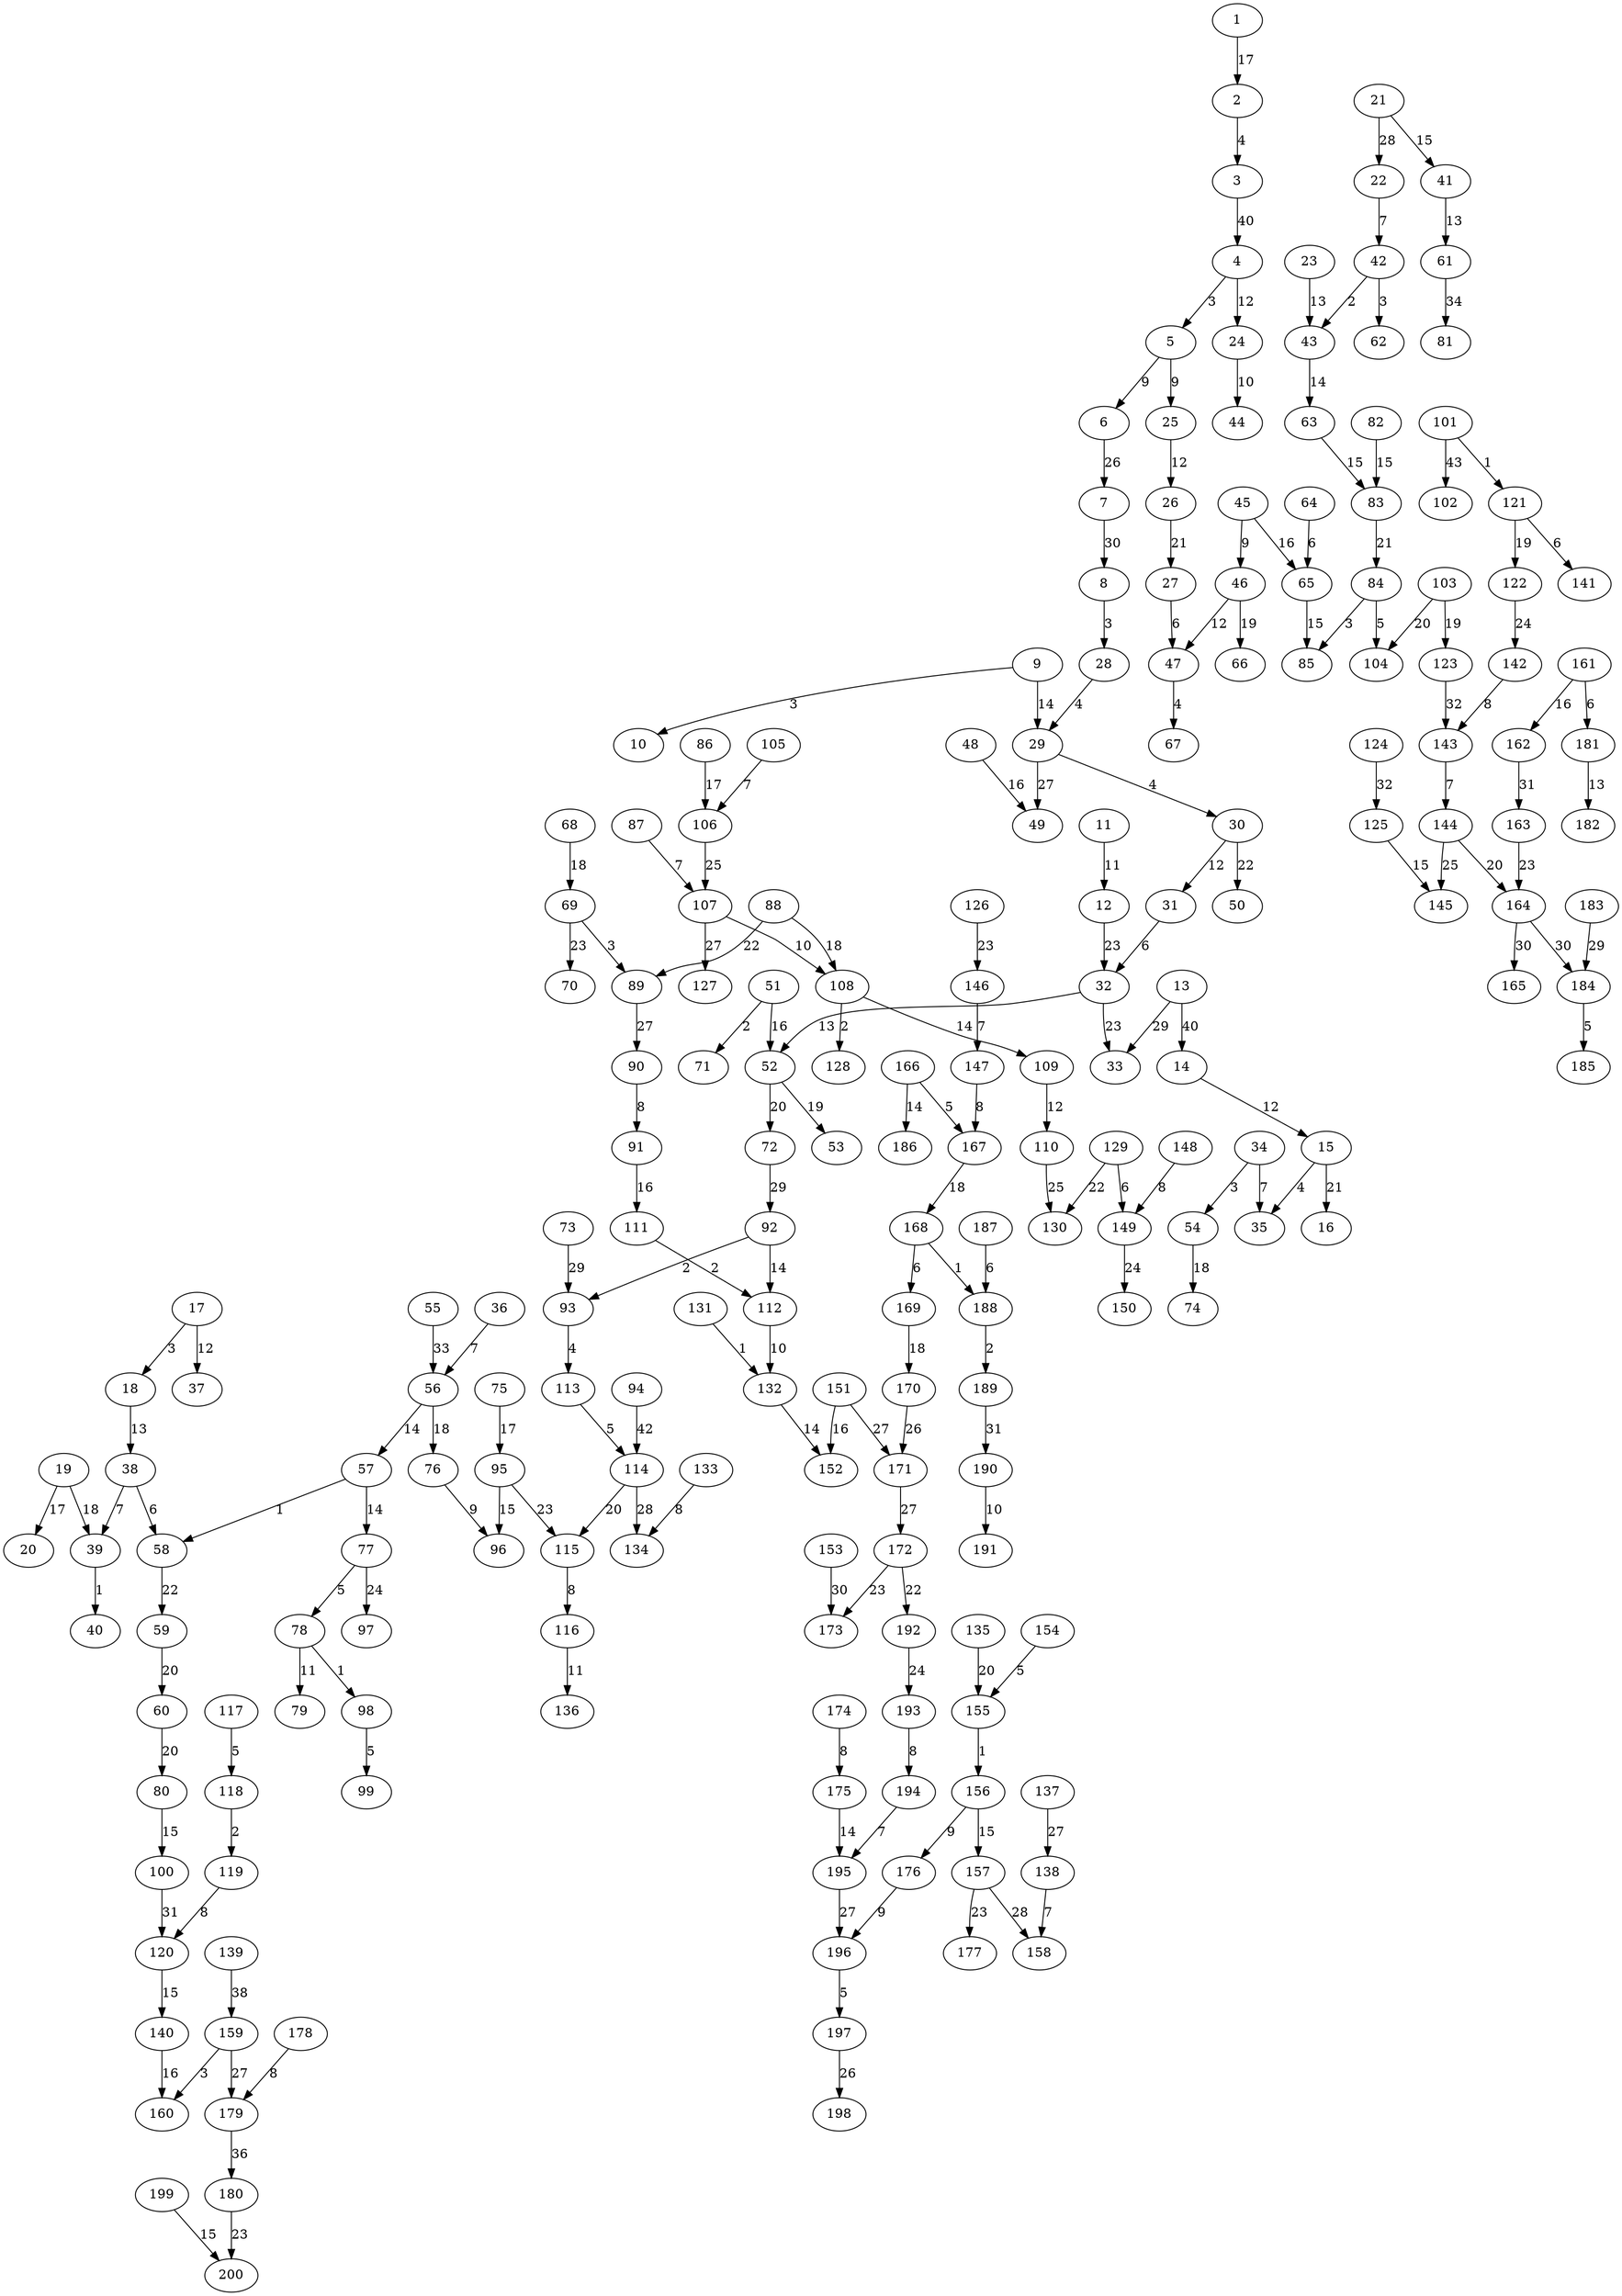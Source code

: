 digraph grafoMalla_m_20_n_10_KruskalD {
39 -> 40[label=1 weight=1];
57 -> 58[label=1 weight=1];
131 -> 132[label=1 weight=1];
101 -> 121[label=1 weight=1];
78 -> 98[label=1 weight=1];
168 -> 188[label=1 weight=1];
155 -> 156[label=1 weight=1];
118 -> 119[label=2 weight=2];
108 -> 128[label=2 weight=2];
111 -> 112[label=2 weight=2];
51 -> 71[label=2 weight=2];
188 -> 189[label=2 weight=2];
92 -> 93[label=2 weight=2];
42 -> 43[label=2 weight=2];
4 -> 5[label=3 weight=3];
42 -> 62[label=3 weight=3];
84 -> 85[label=3 weight=3];
9 -> 10[label=3 weight=3];
159 -> 160[label=3 weight=3];
8 -> 28[label=3 weight=3];
17 -> 18[label=3 weight=3];
34 -> 54[label=3 weight=3];
69 -> 89[label=3 weight=3];
15 -> 35[label=4 weight=4];
29 -> 30[label=4 weight=4];
2 -> 3[label=4 weight=4];
28 -> 29[label=4 weight=4];
93 -> 113[label=4 weight=4];
47 -> 67[label=4 weight=4];
117 -> 118[label=5 weight=5];
113 -> 114[label=5 weight=5];
98 -> 99[label=5 weight=5];
196 -> 197[label=5 weight=5];
184 -> 185[label=5 weight=5];
84 -> 104[label=5 weight=5];
166 -> 167[label=5 weight=5];
77 -> 78[label=5 weight=5];
154 -> 155[label=5 weight=5];
31 -> 32[label=6 weight=6];
64 -> 65[label=6 weight=6];
129 -> 149[label=6 weight=6];
121 -> 141[label=6 weight=6];
27 -> 47[label=6 weight=6];
187 -> 188[label=6 weight=6];
168 -> 169[label=6 weight=6];
161 -> 181[label=6 weight=6];
38 -> 58[label=6 weight=6];
105 -> 106[label=7 weight=7];
194 -> 195[label=7 weight=7];
87 -> 107[label=7 weight=7];
22 -> 42[label=7 weight=7];
38 -> 39[label=7 weight=7];
36 -> 56[label=7 weight=7];
146 -> 147[label=7 weight=7];
143 -> 144[label=7 weight=7];
34 -> 35[label=7 weight=7];
138 -> 158[label=7 weight=7];
119 -> 120[label=8 weight=8];
115 -> 116[label=8 weight=8];
193 -> 194[label=8 weight=8];
90 -> 91[label=8 weight=8];
178 -> 179[label=8 weight=8];
174 -> 175[label=8 weight=8];
148 -> 149[label=8 weight=8];
147 -> 167[label=8 weight=8];
142 -> 143[label=8 weight=8];
133 -> 134[label=8 weight=8];
176 -> 196[label=9 weight=9];
45 -> 46[label=9 weight=9];
5 -> 25[label=9 weight=9];
156 -> 176[label=9 weight=9];
76 -> 96[label=9 weight=9];
5 -> 6[label=9 weight=9];
112 -> 132[label=10 weight=10];
107 -> 108[label=10 weight=10];
24 -> 44[label=10 weight=10];
190 -> 191[label=10 weight=10];
116 -> 136[label=11 weight=11];
11 -> 12[label=11 weight=11];
78 -> 79[label=11 weight=11];
30 -> 31[label=12 weight=12];
14 -> 15[label=12 weight=12];
109 -> 110[label=12 weight=12];
25 -> 26[label=12 weight=12];
46 -> 47[label=12 weight=12];
4 -> 24[label=12 weight=12];
17 -> 37[label=12 weight=12];
32 -> 52[label=13 weight=13];
23 -> 43[label=13 weight=13];
181 -> 182[label=13 weight=13];
41 -> 61[label=13 weight=13];
18 -> 38[label=13 weight=13];
57 -> 77[label=14 weight=14];
56 -> 57[label=14 weight=14];
108 -> 109[label=14 weight=14];
43 -> 63[label=14 weight=14];
175 -> 195[label=14 weight=14];
92 -> 112[label=14 weight=14];
166 -> 186[label=14 weight=14];
9 -> 29[label=14 weight=14];
132 -> 152[label=14 weight=14];
65 -> 85[label=15 weight=15];
63 -> 83[label=15 weight=15];
125 -> 145[label=15 weight=15];
120 -> 140[label=15 weight=15];
95 -> 96[label=15 weight=15];
199 -> 200[label=15 weight=15];
21 -> 41[label=15 weight=15];
82 -> 83[label=15 weight=15];
80 -> 100[label=15 weight=15];
156 -> 157[label=15 weight=15];
51 -> 52[label=16 weight=16];
48 -> 49[label=16 weight=16];
45 -> 65[label=16 weight=16];
91 -> 111[label=16 weight=16];
161 -> 162[label=16 weight=16];
151 -> 152[label=16 weight=16];
140 -> 160[label=16 weight=16];
1 -> 2[label=17 weight=17];
86 -> 106[label=17 weight=17];
19 -> 20[label=17 weight=17];
75 -> 95[label=17 weight=17];
56 -> 76[label=18 weight=18];
169 -> 170[label=18 weight=18];
54 -> 74[label=18 weight=18];
88 -> 108[label=18 weight=18];
167 -> 168[label=18 weight=18];
19 -> 39[label=18 weight=18];
68 -> 69[label=18 weight=18];
121 -> 122[label=19 weight=19];
52 -> 53[label=19 weight=19];
103 -> 123[label=19 weight=19];
46 -> 66[label=19 weight=19];
60 -> 80[label=20 weight=20];
59 -> 60[label=20 weight=20];
114 -> 115[label=20 weight=20];
52 -> 72[label=20 weight=20];
103 -> 104[label=20 weight=20];
144 -> 164[label=20 weight=20];
135 -> 155[label=20 weight=20];
15 -> 16[label=21 weight=21];
26 -> 27[label=21 weight=21];
83 -> 84[label=21 weight=21];
129 -> 130[label=22 weight=22];
30 -> 50[label=22 weight=22];
58 -> 59[label=22 weight=22];
88 -> 89[label=22 weight=22];
172 -> 192[label=22 weight=22];
32 -> 33[label=23 weight=23];
126 -> 146[label=23 weight=23];
12 -> 32[label=23 weight=23];
95 -> 115[label=23 weight=23];
172 -> 173[label=23 weight=23];
163 -> 164[label=23 weight=23];
157 -> 177[label=23 weight=23];
180 -> 200[label=23 weight=23];
69 -> 70[label=23 weight=23];
122 -> 142[label=24 weight=24];
192 -> 193[label=24 weight=24];
77 -> 97[label=24 weight=24];
149 -> 150[label=24 weight=24];
110 -> 130[label=25 weight=25];
106 -> 107[label=25 weight=25];
144 -> 145[label=25 weight=25];
170 -> 171[label=26 weight=26];
197 -> 198[label=26 weight=26];
6 -> 7[label=26 weight=26];
29 -> 49[label=27 weight=27];
89 -> 90[label=27 weight=27];
107 -> 127[label=27 weight=27];
195 -> 196[label=27 weight=27];
171 -> 172[label=27 weight=27];
159 -> 179[label=27 weight=27];
151 -> 171[label=27 weight=27];
137 -> 138[label=27 weight=27];
114 -> 134[label=28 weight=28];
21 -> 22[label=28 weight=28];
157 -> 158[label=28 weight=28];
13 -> 33[label=29 weight=29];
183 -> 184[label=29 weight=29];
72 -> 92[label=29 weight=29];
73 -> 93[label=29 weight=29];
7 -> 8[label=30 weight=30];
153 -> 173[label=30 weight=30];
164 -> 184[label=30 weight=30];
164 -> 165[label=30 weight=30];
100 -> 120[label=31 weight=31];
162 -> 163[label=31 weight=31];
189 -> 190[label=31 weight=31];
123 -> 143[label=32 weight=32];
124 -> 125[label=32 weight=32];
55 -> 56[label=33 weight=33];
61 -> 81[label=34 weight=34];
179 -> 180[label=36 weight=36];
139 -> 159[label=38 weight=38];
3 -> 4[label=40 weight=40];
13 -> 14[label=40 weight=40];
94 -> 114[label=42 weight=42];
101 -> 102[label=43 weight=43];
}